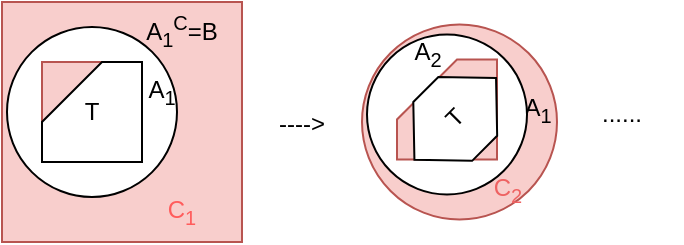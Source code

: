 <mxfile version="25.0.3">
  <diagram name="第 1 页" id="igCOXxSCHjDOvQ2FPNfk">
    <mxGraphModel dx="500" dy="301" grid="1" gridSize="10" guides="1" tooltips="1" connect="1" arrows="1" fold="1" page="1" pageScale="1" pageWidth="827" pageHeight="1169" math="0" shadow="0">
      <root>
        <mxCell id="0" />
        <mxCell id="1" parent="0" />
        <mxCell id="2Y8BHrD6sYxBMluxLv-Q-1" value="" style="whiteSpace=wrap;html=1;aspect=fixed;fillColor=#f8cecc;strokeColor=#b85450;" vertex="1" parent="1">
          <mxGeometry x="80" y="110" width="120" height="120" as="geometry" />
        </mxCell>
        <mxCell id="2Y8BHrD6sYxBMluxLv-Q-3" value="" style="ellipse;whiteSpace=wrap;html=1;aspect=fixed;fillColor=default;" vertex="1" parent="1">
          <mxGeometry x="82.5" y="122.5" width="85" height="85" as="geometry" />
        </mxCell>
        <mxCell id="2Y8BHrD6sYxBMluxLv-Q-4" value="A&lt;sub&gt;1&lt;/sub&gt;" style="text;html=1;align=center;verticalAlign=middle;whiteSpace=wrap;rounded=0;" vertex="1" parent="1">
          <mxGeometry x="130" y="140" width="60" height="30" as="geometry" />
        </mxCell>
        <mxCell id="2Y8BHrD6sYxBMluxLv-Q-2" value="T" style="whiteSpace=wrap;html=1;aspect=fixed;fillColor=#f8cecc;strokeColor=#b85450;" vertex="1" parent="1">
          <mxGeometry x="100" y="140" width="50" height="50" as="geometry" />
        </mxCell>
        <mxCell id="2Y8BHrD6sYxBMluxLv-Q-5" value="A&lt;sub&gt;1&lt;/sub&gt;&lt;sup&gt;C&lt;/sup&gt;=B" style="text;html=1;align=center;verticalAlign=middle;whiteSpace=wrap;rounded=0;" vertex="1" parent="1">
          <mxGeometry x="140" y="110" width="60" height="30" as="geometry" />
        </mxCell>
        <mxCell id="2Y8BHrD6sYxBMluxLv-Q-13" value="" style="ellipse;whiteSpace=wrap;html=1;aspect=fixed;fillColor=#f8cecc;strokeColor=#b85450;" vertex="1" parent="1">
          <mxGeometry x="260" y="121.25" width="97.5" height="97.5" as="geometry" />
        </mxCell>
        <mxCell id="2Y8BHrD6sYxBMluxLv-Q-14" value="A&lt;sub&gt;1&lt;/sub&gt;" style="text;html=1;align=center;verticalAlign=middle;whiteSpace=wrap;rounded=0;" vertex="1" parent="1">
          <mxGeometry x="317.5" y="148.75" width="60" height="30" as="geometry" />
        </mxCell>
        <mxCell id="2Y8BHrD6sYxBMluxLv-Q-18" value="" style="ellipse;whiteSpace=wrap;html=1;aspect=fixed;fillColor=default;" vertex="1" parent="1">
          <mxGeometry x="262.5" y="126.25" width="80" height="80" as="geometry" />
        </mxCell>
        <mxCell id="2Y8BHrD6sYxBMluxLv-Q-17" value="T" style="shape=card;whiteSpace=wrap;html=1;fillColor=#f8cecc;strokeColor=#b85450;" vertex="1" parent="1">
          <mxGeometry x="277.5" y="138.75" width="50" height="50" as="geometry" />
        </mxCell>
        <mxCell id="2Y8BHrD6sYxBMluxLv-Q-19" value="A&lt;sub&gt;2&lt;/sub&gt;" style="text;html=1;align=center;verticalAlign=middle;whiteSpace=wrap;rounded=0;" vertex="1" parent="1">
          <mxGeometry x="262.5" y="121.25" width="60" height="30" as="geometry" />
        </mxCell>
        <mxCell id="2Y8BHrD6sYxBMluxLv-Q-22" value="T" style="shape=card;whiteSpace=wrap;html=1;" vertex="1" parent="1">
          <mxGeometry x="100" y="140" width="50" height="50" as="geometry" />
        </mxCell>
        <mxCell id="2Y8BHrD6sYxBMluxLv-Q-23" value="C&lt;sub&gt;1&lt;/sub&gt;" style="text;html=1;align=center;verticalAlign=middle;whiteSpace=wrap;rounded=0;fillColor=none;strokeColor=none;fontColor=#FF5C5C;" vertex="1" parent="1">
          <mxGeometry x="140" y="200" width="60" height="30" as="geometry" />
        </mxCell>
        <mxCell id="2Y8BHrD6sYxBMluxLv-Q-25" value="T" style="shape=hexagon;perimeter=hexagonPerimeter2;whiteSpace=wrap;html=1;fixedSize=1;rotation=-45;" vertex="1" parent="1">
          <mxGeometry x="277.76" y="147.66" width="57.71" height="41.59" as="geometry" />
        </mxCell>
        <mxCell id="2Y8BHrD6sYxBMluxLv-Q-26" value="C&lt;sub&gt;2&lt;/sub&gt;" style="text;html=1;align=center;verticalAlign=middle;whiteSpace=wrap;rounded=0;fillColor=none;fontColor=#ee6262;" vertex="1" parent="1">
          <mxGeometry x="307.5" y="188.75" width="50" height="30" as="geometry" />
        </mxCell>
        <mxCell id="2Y8BHrD6sYxBMluxLv-Q-27" value="......" style="text;html=1;align=center;verticalAlign=middle;whiteSpace=wrap;rounded=0;" vertex="1" parent="1">
          <mxGeometry x="360" y="151.25" width="60" height="30" as="geometry" />
        </mxCell>
        <mxCell id="2Y8BHrD6sYxBMluxLv-Q-28" value="----&amp;gt;" style="text;html=1;align=center;verticalAlign=middle;whiteSpace=wrap;rounded=0;" vertex="1" parent="1">
          <mxGeometry x="200" y="156.25" width="60" height="30" as="geometry" />
        </mxCell>
      </root>
    </mxGraphModel>
  </diagram>
</mxfile>

